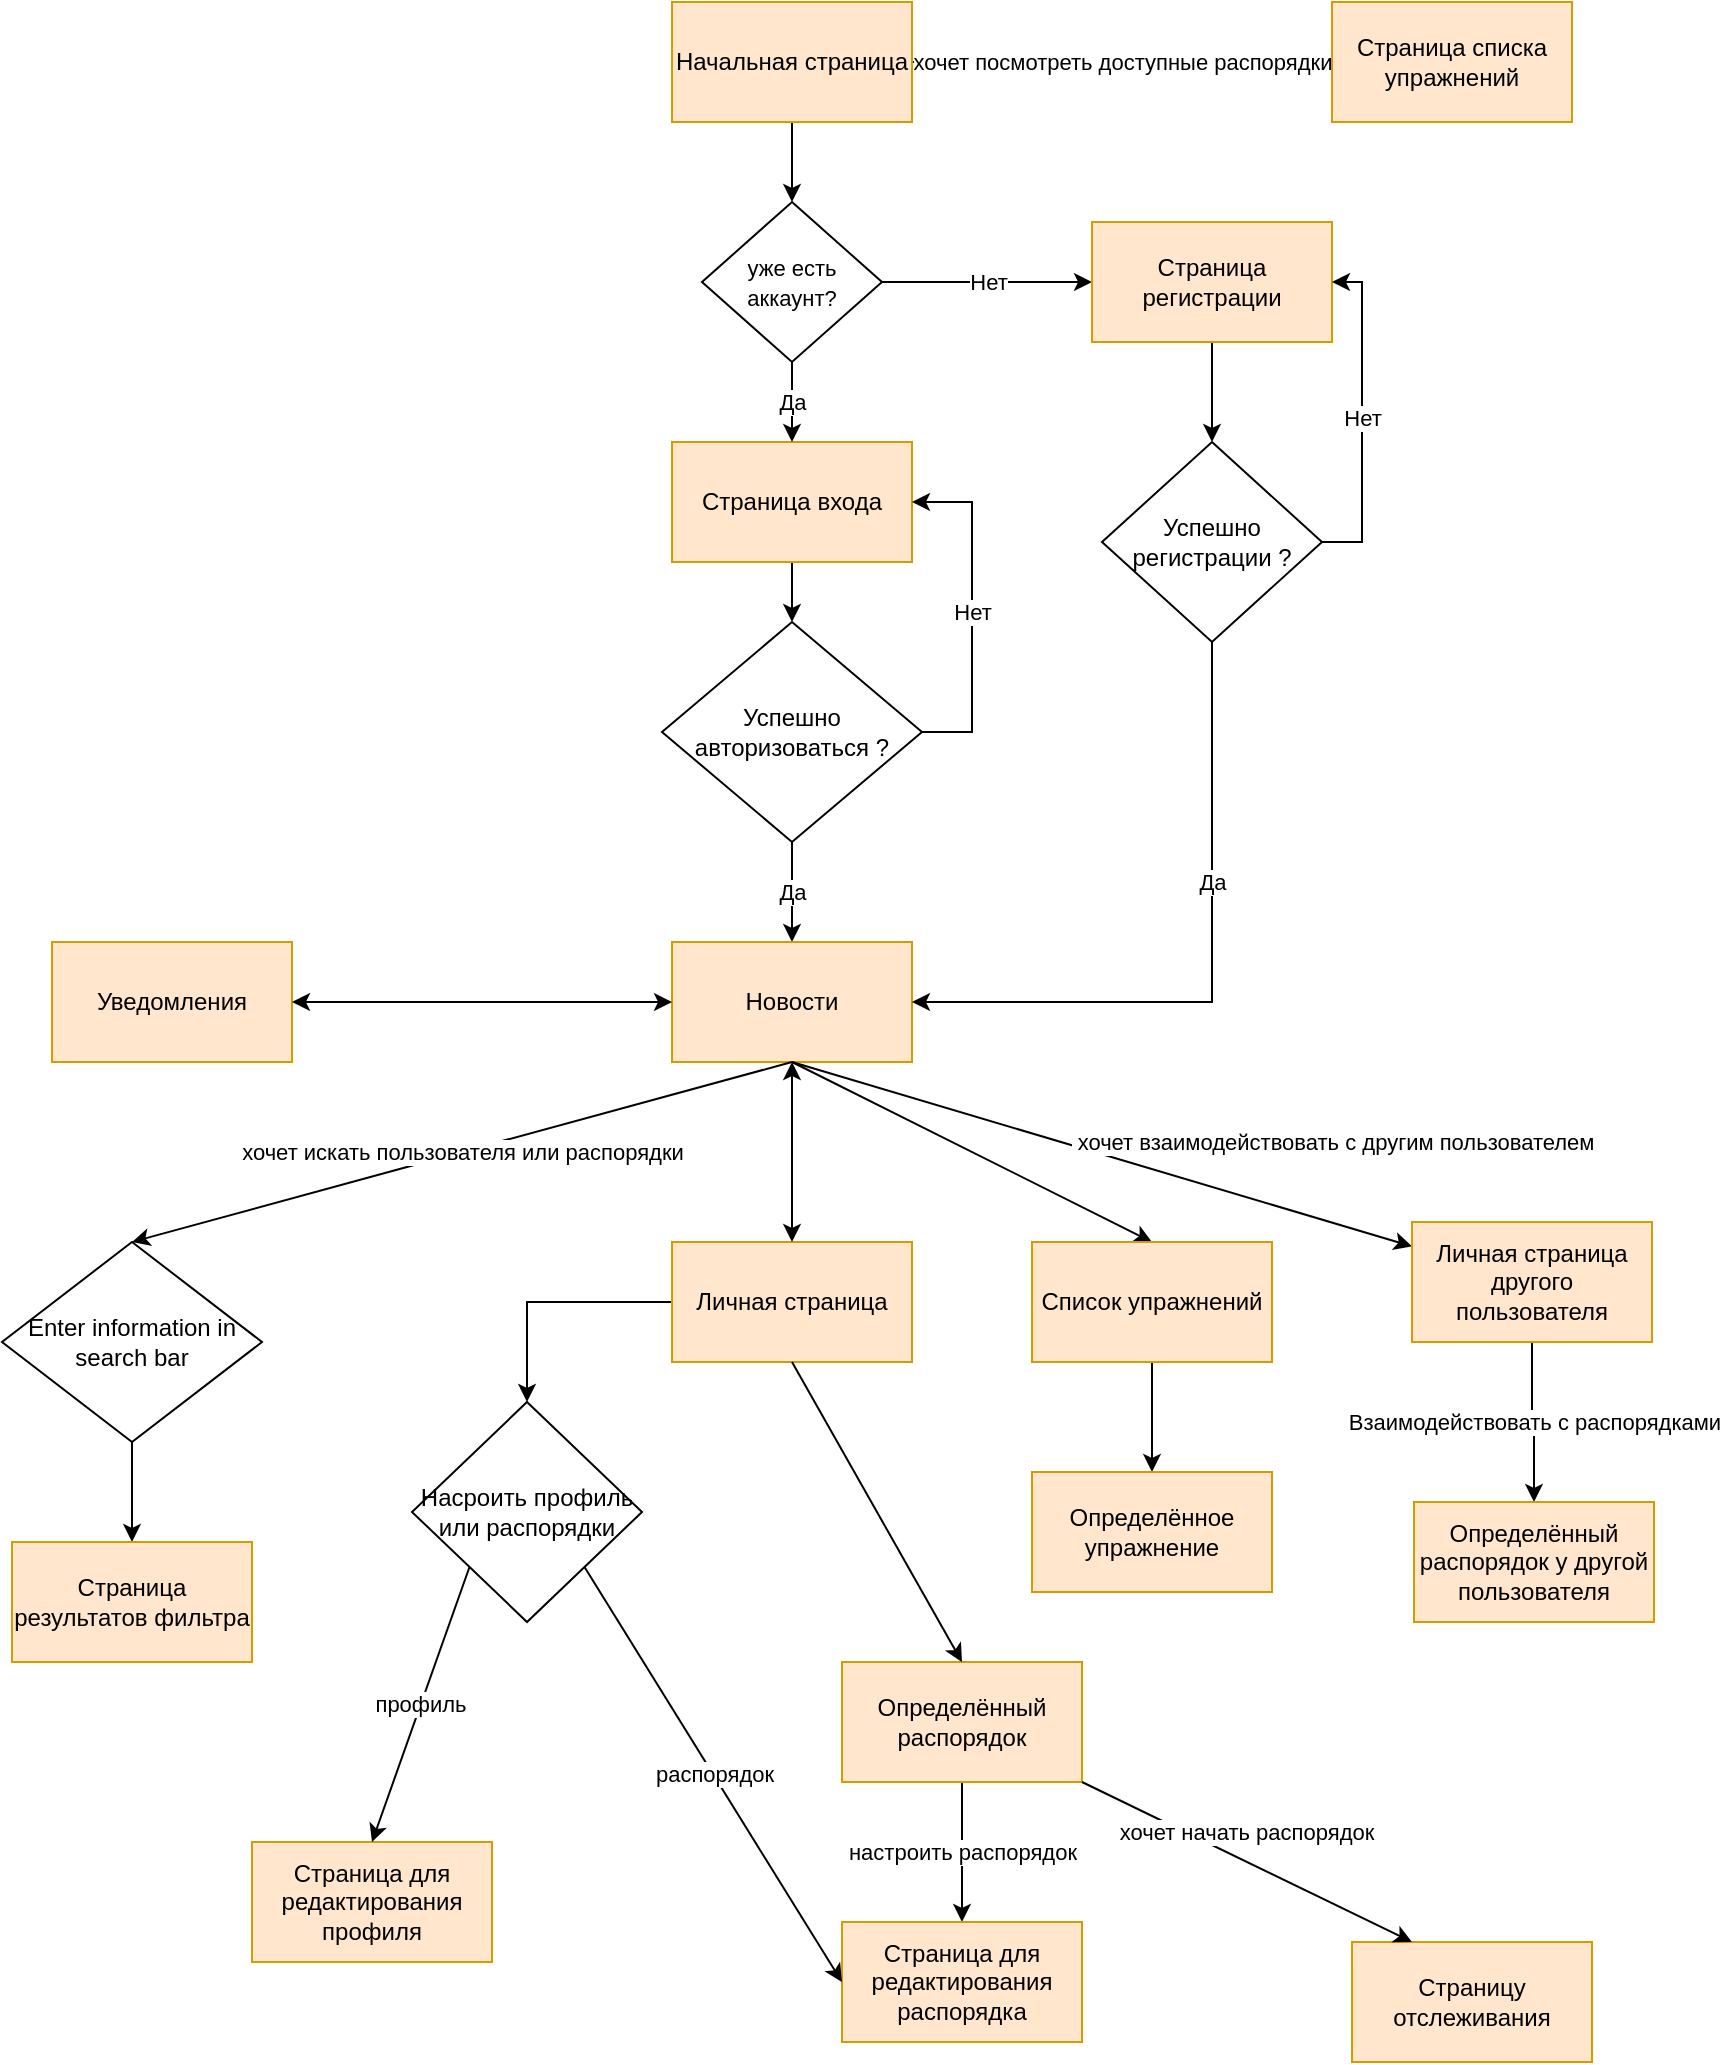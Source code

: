 <mxfile version="15.9.6" type="github">
  <diagram id="LJFk7vIdHBP3qsd5WtaS" name="Page-1">
    <mxGraphModel dx="1673" dy="939" grid="1" gridSize="10" guides="1" tooltips="1" connect="1" arrows="1" fold="1" page="1" pageScale="1" pageWidth="850" pageHeight="1100" math="0" shadow="0">
      <root>
        <mxCell id="0" />
        <mxCell id="1" parent="0" />
        <mxCell id="9UM9cpGr8_4hgZ6bG0Q0-3" value="хочет посмотреть доступные распорядки" style="edgeStyle=orthogonalEdgeStyle;rounded=0;orthogonalLoop=1;jettySize=auto;html=1;" edge="1" parent="1" source="9UM9cpGr8_4hgZ6bG0Q0-1" target="9UM9cpGr8_4hgZ6bG0Q0-2">
          <mxGeometry relative="1" as="geometry" />
        </mxCell>
        <mxCell id="9UM9cpGr8_4hgZ6bG0Q0-7" value="" style="edgeStyle=orthogonalEdgeStyle;rounded=0;orthogonalLoop=1;jettySize=auto;html=1;" edge="1" parent="1" source="9UM9cpGr8_4hgZ6bG0Q0-1" target="9UM9cpGr8_4hgZ6bG0Q0-6">
          <mxGeometry x="-0.111" y="20" relative="1" as="geometry">
            <mxPoint as="offset" />
          </mxGeometry>
        </mxCell>
        <mxCell id="9UM9cpGr8_4hgZ6bG0Q0-1" value="Начальная страница" style="rounded=0;whiteSpace=wrap;html=1;fillColor=#ffe6cc;strokeColor=#d79b00;" vertex="1" parent="1">
          <mxGeometry x="340" y="30" width="120" height="60" as="geometry" />
        </mxCell>
        <mxCell id="9UM9cpGr8_4hgZ6bG0Q0-2" value="Страница списка упражнений" style="whiteSpace=wrap;html=1;rounded=0;fillColor=#ffe6cc;strokeColor=#d79b00;" vertex="1" parent="1">
          <mxGeometry x="670" y="30" width="120" height="60" as="geometry" />
        </mxCell>
        <mxCell id="9UM9cpGr8_4hgZ6bG0Q0-11" value="" style="edgeStyle=orthogonalEdgeStyle;rounded=0;orthogonalLoop=1;jettySize=auto;html=1;exitX=0.5;exitY=1;exitDx=0;exitDy=0;" edge="1" parent="1" source="9UM9cpGr8_4hgZ6bG0Q0-4" target="9UM9cpGr8_4hgZ6bG0Q0-8">
          <mxGeometry relative="1" as="geometry">
            <Array as="points">
              <mxPoint x="400" y="370" />
              <mxPoint x="400" y="370" />
            </Array>
          </mxGeometry>
        </mxCell>
        <mxCell id="9UM9cpGr8_4hgZ6bG0Q0-4" value="Страница входа" style="whiteSpace=wrap;html=1;rounded=0;fillColor=#ffe6cc;strokeColor=#d79b00;" vertex="1" parent="1">
          <mxGeometry x="340" y="250" width="120" height="60" as="geometry" />
        </mxCell>
        <mxCell id="9UM9cpGr8_4hgZ6bG0Q0-9" value="Да" style="edgeStyle=orthogonalEdgeStyle;rounded=0;orthogonalLoop=1;jettySize=auto;html=1;entryX=0.5;entryY=0;entryDx=0;entryDy=0;" edge="1" parent="1" source="9UM9cpGr8_4hgZ6bG0Q0-6" target="9UM9cpGr8_4hgZ6bG0Q0-4">
          <mxGeometry relative="1" as="geometry" />
        </mxCell>
        <mxCell id="9UM9cpGr8_4hgZ6bG0Q0-13" value="Нет" style="edgeStyle=orthogonalEdgeStyle;rounded=0;orthogonalLoop=1;jettySize=auto;html=1;" edge="1" parent="1" source="9UM9cpGr8_4hgZ6bG0Q0-6" target="9UM9cpGr8_4hgZ6bG0Q0-12">
          <mxGeometry relative="1" as="geometry" />
        </mxCell>
        <mxCell id="9UM9cpGr8_4hgZ6bG0Q0-6" value="&#xa;&#xa;&lt;span style=&quot;color: rgb(0, 0, 0); font-family: helvetica; font-size: 11px; font-style: normal; font-weight: 400; letter-spacing: normal; text-align: center; text-indent: 0px; text-transform: none; word-spacing: 0px; background-color: rgb(255, 255, 255); display: inline; float: none;&quot;&gt;уже есть аккаунт?&lt;/span&gt;&#xa;&#xa;" style="rhombus;whiteSpace=wrap;html=1;rounded=0;" vertex="1" parent="1">
          <mxGeometry x="355" y="130" width="90" height="80" as="geometry" />
        </mxCell>
        <mxCell id="9UM9cpGr8_4hgZ6bG0Q0-18" value="Да" style="edgeStyle=orthogonalEdgeStyle;rounded=0;orthogonalLoop=1;jettySize=auto;html=1;" edge="1" parent="1" source="9UM9cpGr8_4hgZ6bG0Q0-8" target="9UM9cpGr8_4hgZ6bG0Q0-17">
          <mxGeometry relative="1" as="geometry" />
        </mxCell>
        <mxCell id="9UM9cpGr8_4hgZ6bG0Q0-19" value="Нет" style="edgeStyle=orthogonalEdgeStyle;rounded=0;orthogonalLoop=1;jettySize=auto;html=1;exitX=1;exitY=0.5;exitDx=0;exitDy=0;entryX=1;entryY=0.5;entryDx=0;entryDy=0;" edge="1" parent="1" source="9UM9cpGr8_4hgZ6bG0Q0-8" target="9UM9cpGr8_4hgZ6bG0Q0-4">
          <mxGeometry relative="1" as="geometry">
            <mxPoint x="560" y="400" as="targetPoint" />
            <Array as="points">
              <mxPoint x="490" y="395" />
              <mxPoint x="490" y="280" />
            </Array>
          </mxGeometry>
        </mxCell>
        <mxCell id="9UM9cpGr8_4hgZ6bG0Q0-8" value="Успешно авторизоваться ?" style="rhombus;whiteSpace=wrap;html=1;rounded=0;" vertex="1" parent="1">
          <mxGeometry x="335" y="340" width="130" height="110" as="geometry" />
        </mxCell>
        <mxCell id="9UM9cpGr8_4hgZ6bG0Q0-21" value="" style="edgeStyle=orthogonalEdgeStyle;rounded=0;orthogonalLoop=1;jettySize=auto;html=1;" edge="1" parent="1" source="9UM9cpGr8_4hgZ6bG0Q0-12" target="9UM9cpGr8_4hgZ6bG0Q0-20">
          <mxGeometry relative="1" as="geometry" />
        </mxCell>
        <mxCell id="9UM9cpGr8_4hgZ6bG0Q0-12" value="Страница регистрации" style="whiteSpace=wrap;html=1;rounded=0;fillColor=#ffe6cc;strokeColor=#d79b00;" vertex="1" parent="1">
          <mxGeometry x="550" y="140" width="120" height="60" as="geometry" />
        </mxCell>
        <mxCell id="9UM9cpGr8_4hgZ6bG0Q0-17" value="Новости" style="whiteSpace=wrap;html=1;rounded=0;fillColor=#ffe6cc;strokeColor=#d79b00;" vertex="1" parent="1">
          <mxGeometry x="340" y="500" width="120" height="60" as="geometry" />
        </mxCell>
        <mxCell id="9UM9cpGr8_4hgZ6bG0Q0-22" value="Нет" style="edgeStyle=orthogonalEdgeStyle;rounded=0;orthogonalLoop=1;jettySize=auto;html=1;exitX=1;exitY=0.5;exitDx=0;exitDy=0;entryX=1;entryY=0.5;entryDx=0;entryDy=0;" edge="1" parent="1" source="9UM9cpGr8_4hgZ6bG0Q0-20" target="9UM9cpGr8_4hgZ6bG0Q0-12">
          <mxGeometry relative="1" as="geometry" />
        </mxCell>
        <mxCell id="9UM9cpGr8_4hgZ6bG0Q0-23" value="Да" style="edgeStyle=orthogonalEdgeStyle;rounded=0;orthogonalLoop=1;jettySize=auto;html=1;exitX=0.5;exitY=1;exitDx=0;exitDy=0;entryX=1;entryY=0.5;entryDx=0;entryDy=0;" edge="1" parent="1" source="9UM9cpGr8_4hgZ6bG0Q0-20" target="9UM9cpGr8_4hgZ6bG0Q0-17">
          <mxGeometry x="-0.273" relative="1" as="geometry">
            <mxPoint as="offset" />
          </mxGeometry>
        </mxCell>
        <mxCell id="9UM9cpGr8_4hgZ6bG0Q0-20" value="Успешно регистрации ?" style="rhombus;whiteSpace=wrap;html=1;rounded=0;" vertex="1" parent="1">
          <mxGeometry x="555" y="250" width="110" height="100" as="geometry" />
        </mxCell>
        <mxCell id="9UM9cpGr8_4hgZ6bG0Q0-39" value="" style="edgeStyle=orthogonalEdgeStyle;rounded=0;orthogonalLoop=1;jettySize=auto;html=1;" edge="1" parent="1" source="9UM9cpGr8_4hgZ6bG0Q0-36" target="9UM9cpGr8_4hgZ6bG0Q0-38">
          <mxGeometry relative="1" as="geometry" />
        </mxCell>
        <mxCell id="9UM9cpGr8_4hgZ6bG0Q0-36" value="Enter information in search bar" style="rhombus;whiteSpace=wrap;html=1;" vertex="1" parent="1">
          <mxGeometry x="5" y="650" width="130" height="100" as="geometry" />
        </mxCell>
        <mxCell id="9UM9cpGr8_4hgZ6bG0Q0-37" value="хочет искать пользователя или распорядки" style="endArrow=classic;html=1;rounded=0;exitX=0.5;exitY=1;exitDx=0;exitDy=0;entryX=0.5;entryY=0;entryDx=0;entryDy=0;" edge="1" parent="1" source="9UM9cpGr8_4hgZ6bG0Q0-17" target="9UM9cpGr8_4hgZ6bG0Q0-36">
          <mxGeometry width="50" height="50" relative="1" as="geometry">
            <mxPoint x="400" y="600" as="sourcePoint" />
            <mxPoint x="450" y="550" as="targetPoint" />
          </mxGeometry>
        </mxCell>
        <mxCell id="9UM9cpGr8_4hgZ6bG0Q0-38" value="Страница результатов фильтра" style="whiteSpace=wrap;html=1;fillColor=#ffe6cc;strokeColor=#d79b00;" vertex="1" parent="1">
          <mxGeometry x="10" y="800" width="120" height="60" as="geometry" />
        </mxCell>
        <mxCell id="9UM9cpGr8_4hgZ6bG0Q0-43" value="" style="edgeStyle=orthogonalEdgeStyle;rounded=0;orthogonalLoop=1;jettySize=auto;html=1;" edge="1" parent="1" source="9UM9cpGr8_4hgZ6bG0Q0-41" target="9UM9cpGr8_4hgZ6bG0Q0-42">
          <mxGeometry relative="1" as="geometry" />
        </mxCell>
        <mxCell id="9UM9cpGr8_4hgZ6bG0Q0-41" value="Личная страница" style="rounded=0;whiteSpace=wrap;html=1;fillColor=#ffe6cc;strokeColor=#d79b00;" vertex="1" parent="1">
          <mxGeometry x="340" y="650" width="120" height="60" as="geometry" />
        </mxCell>
        <mxCell id="9UM9cpGr8_4hgZ6bG0Q0-42" value="Насроить профиль или распорядки" style="rhombus;whiteSpace=wrap;html=1;rounded=0;" vertex="1" parent="1">
          <mxGeometry x="210" y="730" width="115" height="110" as="geometry" />
        </mxCell>
        <mxCell id="9UM9cpGr8_4hgZ6bG0Q0-46" value="Страница для редактирования профиля" style="rounded=0;whiteSpace=wrap;html=1;fillColor=#ffe6cc;strokeColor=#d79b00;" vertex="1" parent="1">
          <mxGeometry x="130" y="950" width="120" height="60" as="geometry" />
        </mxCell>
        <mxCell id="9UM9cpGr8_4hgZ6bG0Q0-49" value="настроить распорядок" style="edgeStyle=orthogonalEdgeStyle;rounded=0;orthogonalLoop=1;jettySize=auto;html=1;exitX=0.5;exitY=1;exitDx=0;exitDy=0;" edge="1" parent="1" source="9UM9cpGr8_4hgZ6bG0Q0-47" target="9UM9cpGr8_4hgZ6bG0Q0-50">
          <mxGeometry relative="1" as="geometry">
            <mxPoint x="490" y="1010" as="targetPoint" />
          </mxGeometry>
        </mxCell>
        <mxCell id="9UM9cpGr8_4hgZ6bG0Q0-47" value="Определённый распорядок" style="rounded=0;whiteSpace=wrap;html=1;fillColor=#ffe6cc;strokeColor=#d79b00;" vertex="1" parent="1">
          <mxGeometry x="425" y="860" width="120" height="60" as="geometry" />
        </mxCell>
        <mxCell id="9UM9cpGr8_4hgZ6bG0Q0-48" value="" style="endArrow=classic;html=1;rounded=0;exitX=0.5;exitY=1;exitDx=0;exitDy=0;entryX=0.5;entryY=0;entryDx=0;entryDy=0;" edge="1" parent="1" source="9UM9cpGr8_4hgZ6bG0Q0-17" target="9UM9cpGr8_4hgZ6bG0Q0-51">
          <mxGeometry width="50" height="50" relative="1" as="geometry">
            <mxPoint x="400" y="670" as="sourcePoint" />
            <mxPoint x="570" y="640" as="targetPoint" />
          </mxGeometry>
        </mxCell>
        <mxCell id="9UM9cpGr8_4hgZ6bG0Q0-50" value="Страница для редактирования распорядка" style="rounded=0;whiteSpace=wrap;html=1;fillColor=#ffe6cc;strokeColor=#d79b00;" vertex="1" parent="1">
          <mxGeometry x="425" y="990" width="120" height="60" as="geometry" />
        </mxCell>
        <mxCell id="9UM9cpGr8_4hgZ6bG0Q0-53" value="" style="edgeStyle=orthogonalEdgeStyle;rounded=0;orthogonalLoop=1;jettySize=auto;html=1;" edge="1" parent="1" source="9UM9cpGr8_4hgZ6bG0Q0-51" target="9UM9cpGr8_4hgZ6bG0Q0-52">
          <mxGeometry relative="1" as="geometry" />
        </mxCell>
        <mxCell id="9UM9cpGr8_4hgZ6bG0Q0-51" value="Список упражнений" style="rounded=0;whiteSpace=wrap;html=1;fillColor=#ffe6cc;strokeColor=#d79b00;" vertex="1" parent="1">
          <mxGeometry x="520" y="650" width="120" height="60" as="geometry" />
        </mxCell>
        <mxCell id="9UM9cpGr8_4hgZ6bG0Q0-52" value="Определённое упражнение" style="rounded=0;whiteSpace=wrap;html=1;fillColor=#ffe6cc;strokeColor=#d79b00;" vertex="1" parent="1">
          <mxGeometry x="520" y="765" width="120" height="60" as="geometry" />
        </mxCell>
        <mxCell id="9UM9cpGr8_4hgZ6bG0Q0-54" value="&amp;nbsp;хочет взаимодействовать с другим пользователем" style="endArrow=classic;html=1;rounded=0;exitX=0.5;exitY=1;exitDx=0;exitDy=0;" edge="1" parent="1" source="9UM9cpGr8_4hgZ6bG0Q0-17" target="9UM9cpGr8_4hgZ6bG0Q0-55">
          <mxGeometry x="0.671" y="39" width="50" height="50" relative="1" as="geometry">
            <mxPoint x="400" y="770" as="sourcePoint" />
            <mxPoint x="780" y="640" as="targetPoint" />
            <mxPoint as="offset" />
          </mxGeometry>
        </mxCell>
        <mxCell id="9UM9cpGr8_4hgZ6bG0Q0-66" value="Взаимодействовать с распорядками" style="edgeStyle=orthogonalEdgeStyle;rounded=0;orthogonalLoop=1;jettySize=auto;html=1;" edge="1" parent="1" source="9UM9cpGr8_4hgZ6bG0Q0-55" target="9UM9cpGr8_4hgZ6bG0Q0-65">
          <mxGeometry relative="1" as="geometry" />
        </mxCell>
        <mxCell id="9UM9cpGr8_4hgZ6bG0Q0-55" value="Личная страница другого пользователя" style="rounded=0;whiteSpace=wrap;html=1;fillColor=#ffe6cc;strokeColor=#d79b00;" vertex="1" parent="1">
          <mxGeometry x="710" y="640" width="120" height="60" as="geometry" />
        </mxCell>
        <mxCell id="9UM9cpGr8_4hgZ6bG0Q0-56" value="" style="endArrow=classic;html=1;rounded=0;exitX=0.5;exitY=1;exitDx=0;exitDy=0;entryX=0.5;entryY=0;entryDx=0;entryDy=0;" edge="1" parent="1" source="9UM9cpGr8_4hgZ6bG0Q0-41" target="9UM9cpGr8_4hgZ6bG0Q0-47">
          <mxGeometry width="50" height="50" relative="1" as="geometry">
            <mxPoint x="400" y="770" as="sourcePoint" />
            <mxPoint x="450" y="720" as="targetPoint" />
          </mxGeometry>
        </mxCell>
        <mxCell id="9UM9cpGr8_4hgZ6bG0Q0-57" value="Страницу отслеживания" style="whiteSpace=wrap;html=1;fillColor=#ffe6cc;strokeColor=#d79b00;rounded=0;" vertex="1" parent="1">
          <mxGeometry x="680" y="1000" width="120" height="60" as="geometry" />
        </mxCell>
        <mxCell id="9UM9cpGr8_4hgZ6bG0Q0-59" value="хочет начать распорядок" style="endArrow=classic;html=1;rounded=0;exitX=1;exitY=1;exitDx=0;exitDy=0;entryX=0.25;entryY=0;entryDx=0;entryDy=0;" edge="1" parent="1" source="9UM9cpGr8_4hgZ6bG0Q0-47" target="9UM9cpGr8_4hgZ6bG0Q0-57">
          <mxGeometry x="-0.077" y="14" width="50" height="50" relative="1" as="geometry">
            <mxPoint x="400" y="770" as="sourcePoint" />
            <mxPoint x="450" y="720" as="targetPoint" />
            <mxPoint y="1" as="offset" />
          </mxGeometry>
        </mxCell>
        <mxCell id="9UM9cpGr8_4hgZ6bG0Q0-60" value="профиль" style="endArrow=classic;html=1;rounded=0;exitX=0;exitY=1;exitDx=0;exitDy=0;entryX=0.5;entryY=0;entryDx=0;entryDy=0;" edge="1" parent="1" source="9UM9cpGr8_4hgZ6bG0Q0-42" target="9UM9cpGr8_4hgZ6bG0Q0-46">
          <mxGeometry width="50" height="50" relative="1" as="geometry">
            <mxPoint x="400" y="790" as="sourcePoint" />
            <mxPoint x="450" y="740" as="targetPoint" />
          </mxGeometry>
        </mxCell>
        <mxCell id="9UM9cpGr8_4hgZ6bG0Q0-61" value="распорядок" style="endArrow=classic;html=1;rounded=0;exitX=1;exitY=1;exitDx=0;exitDy=0;entryX=0;entryY=0.5;entryDx=0;entryDy=0;" edge="1" parent="1" source="9UM9cpGr8_4hgZ6bG0Q0-42" target="9UM9cpGr8_4hgZ6bG0Q0-50">
          <mxGeometry width="50" height="50" relative="1" as="geometry">
            <mxPoint x="400" y="790" as="sourcePoint" />
            <mxPoint x="450" y="740" as="targetPoint" />
          </mxGeometry>
        </mxCell>
        <mxCell id="9UM9cpGr8_4hgZ6bG0Q0-62" value="" style="endArrow=classic;startArrow=classic;html=1;rounded=0;exitX=0.5;exitY=0;exitDx=0;exitDy=0;entryX=0.5;entryY=1;entryDx=0;entryDy=0;" edge="1" parent="1" source="9UM9cpGr8_4hgZ6bG0Q0-41" target="9UM9cpGr8_4hgZ6bG0Q0-17">
          <mxGeometry width="50" height="50" relative="1" as="geometry">
            <mxPoint x="400" y="790" as="sourcePoint" />
            <mxPoint x="450" y="740" as="targetPoint" />
          </mxGeometry>
        </mxCell>
        <mxCell id="9UM9cpGr8_4hgZ6bG0Q0-63" value="Уведомления" style="rounded=0;whiteSpace=wrap;html=1;fillColor=#ffe6cc;strokeColor=#d79b00;" vertex="1" parent="1">
          <mxGeometry x="30" y="500" width="120" height="60" as="geometry" />
        </mxCell>
        <mxCell id="9UM9cpGr8_4hgZ6bG0Q0-64" value="" style="endArrow=classic;startArrow=classic;html=1;rounded=0;exitX=1;exitY=0.5;exitDx=0;exitDy=0;entryX=0;entryY=0.5;entryDx=0;entryDy=0;" edge="1" parent="1" source="9UM9cpGr8_4hgZ6bG0Q0-63" target="9UM9cpGr8_4hgZ6bG0Q0-17">
          <mxGeometry width="50" height="50" relative="1" as="geometry">
            <mxPoint x="400" y="790" as="sourcePoint" />
            <mxPoint x="450" y="740" as="targetPoint" />
          </mxGeometry>
        </mxCell>
        <mxCell id="9UM9cpGr8_4hgZ6bG0Q0-65" value="Определённый распорядок у другой пользователя" style="whiteSpace=wrap;html=1;fillColor=#ffe6cc;strokeColor=#d79b00;rounded=0;" vertex="1" parent="1">
          <mxGeometry x="711" y="780" width="120" height="60" as="geometry" />
        </mxCell>
      </root>
    </mxGraphModel>
  </diagram>
</mxfile>
